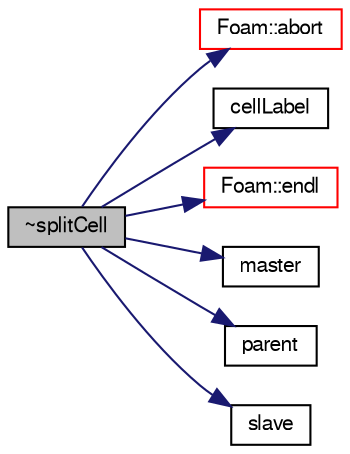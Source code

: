 digraph "~splitCell"
{
  bgcolor="transparent";
  edge [fontname="FreeSans",fontsize="10",labelfontname="FreeSans",labelfontsize="10"];
  node [fontname="FreeSans",fontsize="10",shape=record];
  rankdir="LR";
  Node2 [label="~splitCell",height=0.2,width=0.4,color="black", fillcolor="grey75", style="filled", fontcolor="black"];
  Node2 -> Node3 [color="midnightblue",fontsize="10",style="solid",fontname="FreeSans"];
  Node3 [label="Foam::abort",height=0.2,width=0.4,color="red",URL="$a21124.html#a447107a607d03e417307c203fa5fb44b"];
  Node2 -> Node46 [color="midnightblue",fontsize="10",style="solid",fontname="FreeSans"];
  Node46 [label="cellLabel",height=0.2,width=0.4,color="black",URL="$a21526.html#aea68bb95ef7cfdc7468de174ed08b8f9"];
  Node2 -> Node11 [color="midnightblue",fontsize="10",style="solid",fontname="FreeSans"];
  Node11 [label="Foam::endl",height=0.2,width=0.4,color="red",URL="$a21124.html#a2db8fe02a0d3909e9351bb4275b23ce4",tooltip="Add newline and flush stream. "];
  Node2 -> Node47 [color="midnightblue",fontsize="10",style="solid",fontname="FreeSans"];
  Node47 [label="master",height=0.2,width=0.4,color="black",URL="$a21526.html#adf99d02ddc54029c5cebd866bc08707f"];
  Node2 -> Node48 [color="midnightblue",fontsize="10",style="solid",fontname="FreeSans"];
  Node48 [label="parent",height=0.2,width=0.4,color="black",URL="$a21526.html#a20b4a43bd8e8a11ce7273527d3e401a4"];
  Node2 -> Node49 [color="midnightblue",fontsize="10",style="solid",fontname="FreeSans"];
  Node49 [label="slave",height=0.2,width=0.4,color="black",URL="$a21526.html#a4679eec6c6326685c8d1479b8c15b3af"];
}
